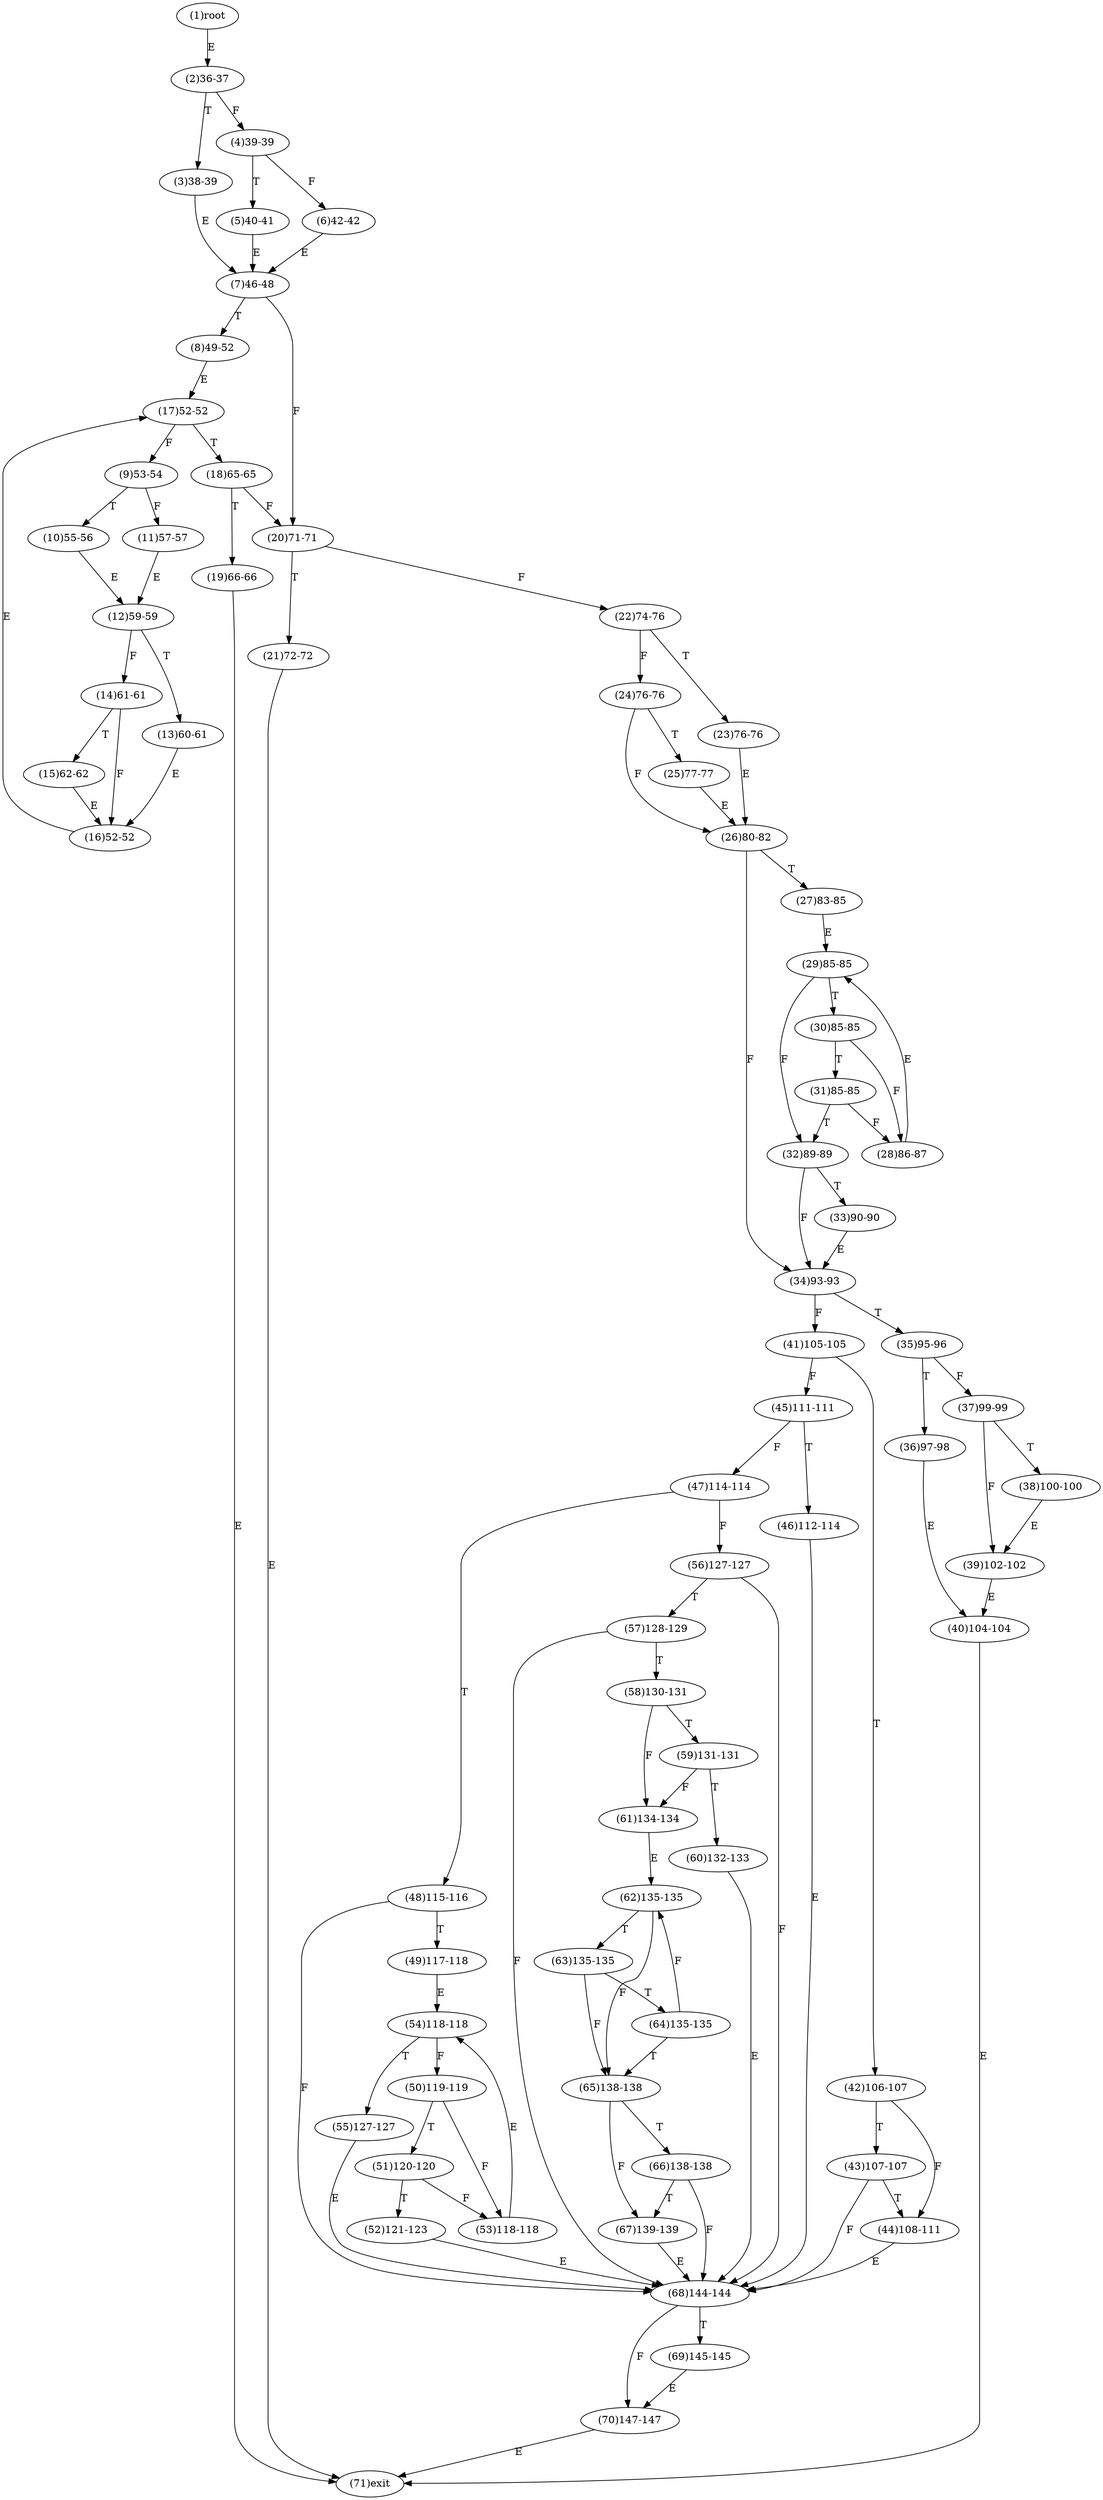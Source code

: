 digraph "" { 
1[ label="(1)root"];
2[ label="(2)36-37"];
3[ label="(3)38-39"];
4[ label="(4)39-39"];
5[ label="(5)40-41"];
6[ label="(6)42-42"];
7[ label="(7)46-48"];
8[ label="(8)49-52"];
9[ label="(9)53-54"];
10[ label="(10)55-56"];
11[ label="(11)57-57"];
12[ label="(12)59-59"];
13[ label="(13)60-61"];
14[ label="(14)61-61"];
15[ label="(15)62-62"];
17[ label="(17)52-52"];
16[ label="(16)52-52"];
19[ label="(19)66-66"];
18[ label="(18)65-65"];
21[ label="(21)72-72"];
20[ label="(20)71-71"];
23[ label="(23)76-76"];
22[ label="(22)74-76"];
25[ label="(25)77-77"];
24[ label="(24)76-76"];
27[ label="(27)83-85"];
26[ label="(26)80-82"];
29[ label="(29)85-85"];
28[ label="(28)86-87"];
31[ label="(31)85-85"];
30[ label="(30)85-85"];
34[ label="(34)93-93"];
35[ label="(35)95-96"];
32[ label="(32)89-89"];
33[ label="(33)90-90"];
38[ label="(38)100-100"];
39[ label="(39)102-102"];
36[ label="(36)97-98"];
37[ label="(37)99-99"];
42[ label="(42)106-107"];
43[ label="(43)107-107"];
40[ label="(40)104-104"];
41[ label="(41)105-105"];
46[ label="(46)112-114"];
47[ label="(47)114-114"];
44[ label="(44)108-111"];
45[ label="(45)111-111"];
51[ label="(51)120-120"];
50[ label="(50)119-119"];
49[ label="(49)117-118"];
48[ label="(48)115-116"];
55[ label="(55)127-127"];
54[ label="(54)118-118"];
53[ label="(53)118-118"];
52[ label="(52)121-123"];
59[ label="(59)131-131"];
58[ label="(58)130-131"];
57[ label="(57)128-129"];
56[ label="(56)127-127"];
63[ label="(63)135-135"];
62[ label="(62)135-135"];
61[ label="(61)134-134"];
60[ label="(60)132-133"];
68[ label="(68)144-144"];
69[ label="(69)145-145"];
70[ label="(70)147-147"];
71[ label="(71)exit"];
64[ label="(64)135-135"];
65[ label="(65)138-138"];
66[ label="(66)138-138"];
67[ label="(67)139-139"];
1->2[ label="E"];
2->4[ label="F"];
2->3[ label="T"];
3->7[ label="E"];
4->6[ label="F"];
4->5[ label="T"];
5->7[ label="E"];
6->7[ label="E"];
7->20[ label="F"];
7->8[ label="T"];
8->17[ label="E"];
9->11[ label="F"];
9->10[ label="T"];
10->12[ label="E"];
11->12[ label="E"];
12->14[ label="F"];
12->13[ label="T"];
13->16[ label="E"];
14->16[ label="F"];
14->15[ label="T"];
15->16[ label="E"];
16->17[ label="E"];
17->9[ label="F"];
17->18[ label="T"];
18->20[ label="F"];
18->19[ label="T"];
19->71[ label="E"];
20->22[ label="F"];
20->21[ label="T"];
21->71[ label="E"];
22->24[ label="F"];
22->23[ label="T"];
23->26[ label="E"];
24->26[ label="F"];
24->25[ label="T"];
25->26[ label="E"];
26->34[ label="F"];
26->27[ label="T"];
27->29[ label="E"];
28->29[ label="E"];
29->32[ label="F"];
29->30[ label="T"];
30->28[ label="F"];
30->31[ label="T"];
31->28[ label="F"];
31->32[ label="T"];
32->34[ label="F"];
32->33[ label="T"];
33->34[ label="E"];
34->41[ label="F"];
34->35[ label="T"];
35->37[ label="F"];
35->36[ label="T"];
36->40[ label="E"];
37->39[ label="F"];
37->38[ label="T"];
38->39[ label="E"];
39->40[ label="E"];
40->71[ label="E"];
41->45[ label="F"];
41->42[ label="T"];
42->44[ label="F"];
42->43[ label="T"];
43->68[ label="F"];
43->44[ label="T"];
44->68[ label="E"];
45->47[ label="F"];
45->46[ label="T"];
46->68[ label="E"];
47->56[ label="F"];
47->48[ label="T"];
48->68[ label="F"];
48->49[ label="T"];
49->54[ label="E"];
50->53[ label="F"];
50->51[ label="T"];
51->53[ label="F"];
51->52[ label="T"];
52->68[ label="E"];
53->54[ label="E"];
54->50[ label="F"];
54->55[ label="T"];
55->68[ label="E"];
56->68[ label="F"];
56->57[ label="T"];
57->68[ label="F"];
57->58[ label="T"];
58->61[ label="F"];
58->59[ label="T"];
59->61[ label="F"];
59->60[ label="T"];
60->68[ label="E"];
61->62[ label="E"];
62->65[ label="F"];
62->63[ label="T"];
63->65[ label="F"];
63->64[ label="T"];
64->62[ label="F"];
64->65[ label="T"];
65->67[ label="F"];
65->66[ label="T"];
66->68[ label="F"];
66->67[ label="T"];
67->68[ label="E"];
68->70[ label="F"];
68->69[ label="T"];
69->70[ label="E"];
70->71[ label="E"];
}